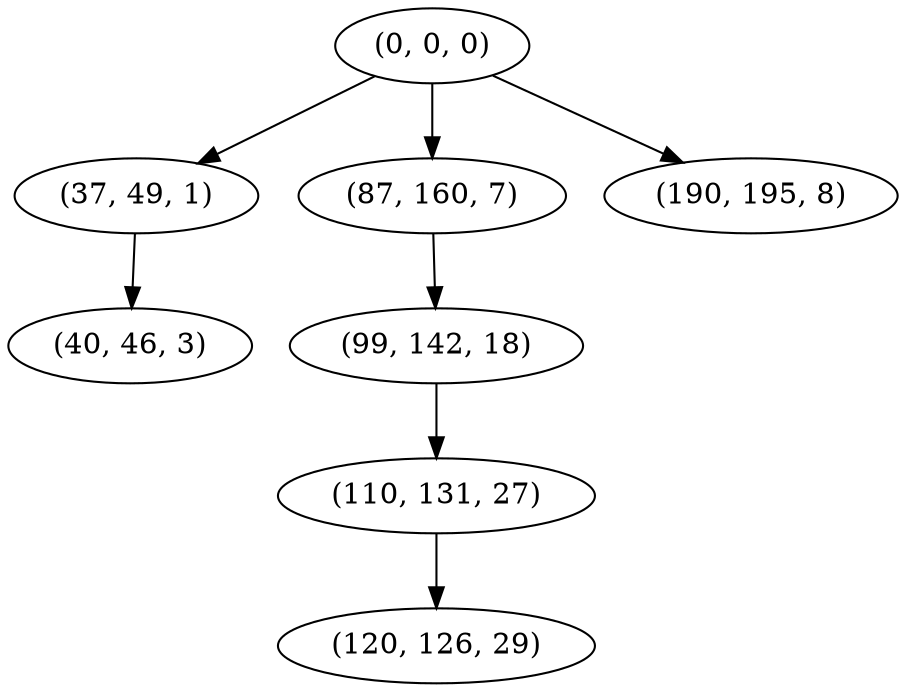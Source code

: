 digraph tree {
    "(0, 0, 0)";
    "(37, 49, 1)";
    "(40, 46, 3)";
    "(87, 160, 7)";
    "(99, 142, 18)";
    "(110, 131, 27)";
    "(120, 126, 29)";
    "(190, 195, 8)";
    "(0, 0, 0)" -> "(37, 49, 1)";
    "(0, 0, 0)" -> "(87, 160, 7)";
    "(0, 0, 0)" -> "(190, 195, 8)";
    "(37, 49, 1)" -> "(40, 46, 3)";
    "(87, 160, 7)" -> "(99, 142, 18)";
    "(99, 142, 18)" -> "(110, 131, 27)";
    "(110, 131, 27)" -> "(120, 126, 29)";
}
